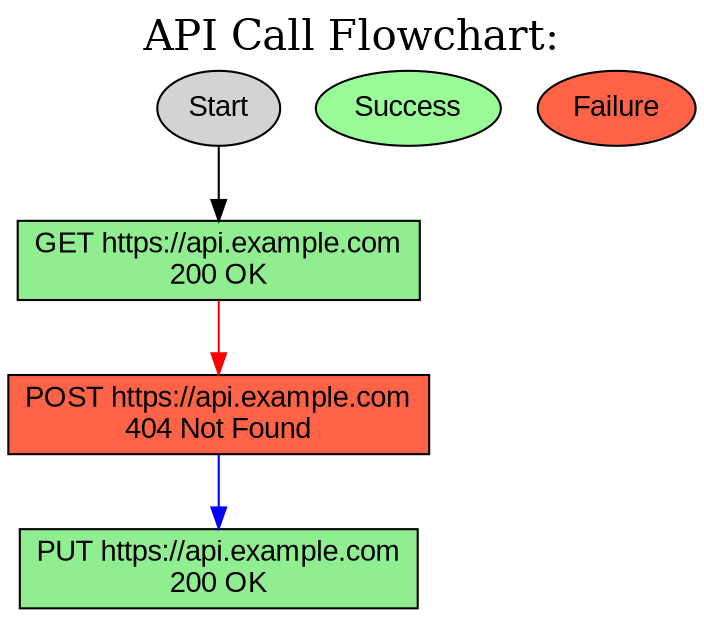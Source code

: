 digraph APIFlowchart {
            // Global settings for appearance
            node [shape=box, style="filled", fontname="Arial"];
            edge [fontname="Arial"];
            // Start of the API flow
            start [label="Start", shape=oval, fillcolor="#D3D3D3"];
        
            // API Call Nodes
            "GET https://api.example.com" [label="GET https://api.example.com\n200 OK", shape=box, fillcolor="#90EE90"];
            "POST https://api.example.com" [label="POST https://api.example.com\n404 Not Found", shape=box, fillcolor="#FF6347"];
            "PUT https://api.example.com" [label="PUT https://api.example.com\n200 OK", shape=box, fillcolor="#90EE90"];
        
            // Outcome Status Nodes
            success [label="Success", shape=ellipse, fillcolor="#98FB98"];
            failure [label="Failure", shape=ellipse, fillcolor="#FF6347"];
        
            // Flow and Decisions
            start -> "GET https://api.example.com";
            "GET https://api.example.com" -> "POST https://api.example.com" [color="red"];
            "POST https://api.example.com" -> "PUT https://api.example.com" [color="blue"];
        
            // Actual Outcomes as per CSV data (highlighted path)
            "GET https://api.example.com"  ;
            "POST https://api.example.com"  ;
        
            // Customizing the appearance
            label="API Call Flowchart:";
            fontsize=20;
            labelloc="t";
        }
